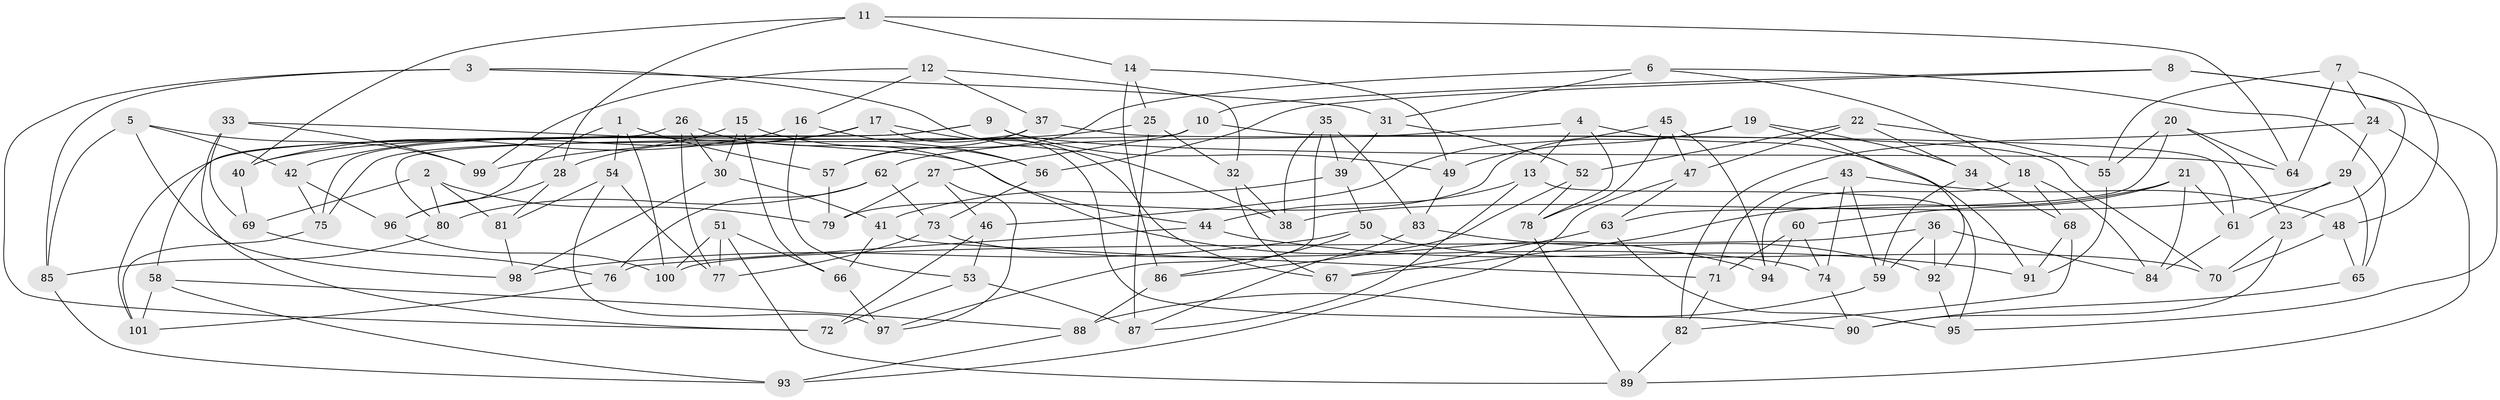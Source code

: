 // coarse degree distribution, {5: 0.1774193548387097, 6: 0.45161290322580644, 4: 0.3548387096774194, 3: 0.016129032258064516}
// Generated by graph-tools (version 1.1) at 2025/42/03/06/25 10:42:22]
// undirected, 101 vertices, 202 edges
graph export_dot {
graph [start="1"]
  node [color=gray90,style=filled];
  1;
  2;
  3;
  4;
  5;
  6;
  7;
  8;
  9;
  10;
  11;
  12;
  13;
  14;
  15;
  16;
  17;
  18;
  19;
  20;
  21;
  22;
  23;
  24;
  25;
  26;
  27;
  28;
  29;
  30;
  31;
  32;
  33;
  34;
  35;
  36;
  37;
  38;
  39;
  40;
  41;
  42;
  43;
  44;
  45;
  46;
  47;
  48;
  49;
  50;
  51;
  52;
  53;
  54;
  55;
  56;
  57;
  58;
  59;
  60;
  61;
  62;
  63;
  64;
  65;
  66;
  67;
  68;
  69;
  70;
  71;
  72;
  73;
  74;
  75;
  76;
  77;
  78;
  79;
  80;
  81;
  82;
  83;
  84;
  85;
  86;
  87;
  88;
  89;
  90;
  91;
  92;
  93;
  94;
  95;
  96;
  97;
  98;
  99;
  100;
  101;
  1 -- 100;
  1 -- 96;
  1 -- 54;
  1 -- 57;
  2 -- 81;
  2 -- 80;
  2 -- 69;
  2 -- 79;
  3 -- 85;
  3 -- 38;
  3 -- 72;
  3 -- 31;
  4 -- 78;
  4 -- 62;
  4 -- 13;
  4 -- 91;
  5 -- 85;
  5 -- 99;
  5 -- 98;
  5 -- 42;
  6 -- 31;
  6 -- 57;
  6 -- 18;
  6 -- 65;
  7 -- 64;
  7 -- 24;
  7 -- 48;
  7 -- 55;
  8 -- 23;
  8 -- 10;
  8 -- 95;
  8 -- 56;
  9 -- 75;
  9 -- 101;
  9 -- 49;
  9 -- 64;
  10 -- 80;
  10 -- 61;
  10 -- 27;
  11 -- 40;
  11 -- 64;
  11 -- 14;
  11 -- 28;
  12 -- 32;
  12 -- 16;
  12 -- 99;
  12 -- 37;
  13 -- 87;
  13 -- 95;
  13 -- 44;
  14 -- 25;
  14 -- 86;
  14 -- 49;
  15 -- 99;
  15 -- 66;
  15 -- 56;
  15 -- 30;
  16 -- 56;
  16 -- 40;
  16 -- 53;
  17 -- 28;
  17 -- 67;
  17 -- 42;
  17 -- 90;
  18 -- 84;
  18 -- 68;
  18 -- 94;
  19 -- 34;
  19 -- 79;
  19 -- 49;
  19 -- 92;
  20 -- 55;
  20 -- 64;
  20 -- 23;
  20 -- 63;
  21 -- 67;
  21 -- 60;
  21 -- 61;
  21 -- 84;
  22 -- 52;
  22 -- 55;
  22 -- 34;
  22 -- 47;
  23 -- 90;
  23 -- 70;
  24 -- 29;
  24 -- 82;
  24 -- 89;
  25 -- 87;
  25 -- 40;
  25 -- 32;
  26 -- 77;
  26 -- 94;
  26 -- 30;
  26 -- 58;
  27 -- 46;
  27 -- 79;
  27 -- 97;
  28 -- 81;
  28 -- 96;
  29 -- 38;
  29 -- 65;
  29 -- 61;
  30 -- 98;
  30 -- 41;
  31 -- 39;
  31 -- 52;
  32 -- 67;
  32 -- 38;
  33 -- 72;
  33 -- 99;
  33 -- 44;
  33 -- 69;
  34 -- 68;
  34 -- 59;
  35 -- 38;
  35 -- 83;
  35 -- 97;
  35 -- 39;
  36 -- 100;
  36 -- 84;
  36 -- 92;
  36 -- 59;
  37 -- 70;
  37 -- 75;
  37 -- 57;
  39 -- 41;
  39 -- 50;
  40 -- 69;
  41 -- 66;
  41 -- 71;
  42 -- 75;
  42 -- 96;
  43 -- 71;
  43 -- 48;
  43 -- 59;
  43 -- 74;
  44 -- 76;
  44 -- 91;
  45 -- 46;
  45 -- 94;
  45 -- 47;
  45 -- 78;
  46 -- 72;
  46 -- 53;
  47 -- 93;
  47 -- 63;
  48 -- 65;
  48 -- 70;
  49 -- 83;
  50 -- 70;
  50 -- 86;
  50 -- 98;
  51 -- 100;
  51 -- 77;
  51 -- 89;
  51 -- 66;
  52 -- 86;
  52 -- 78;
  53 -- 87;
  53 -- 72;
  54 -- 81;
  54 -- 97;
  54 -- 77;
  55 -- 91;
  56 -- 73;
  57 -- 79;
  58 -- 88;
  58 -- 101;
  58 -- 93;
  59 -- 88;
  60 -- 94;
  60 -- 74;
  60 -- 71;
  61 -- 84;
  62 -- 80;
  62 -- 73;
  62 -- 76;
  63 -- 95;
  63 -- 67;
  65 -- 90;
  66 -- 97;
  68 -- 82;
  68 -- 91;
  69 -- 76;
  71 -- 82;
  73 -- 74;
  73 -- 77;
  74 -- 90;
  75 -- 101;
  76 -- 101;
  78 -- 89;
  80 -- 85;
  81 -- 98;
  82 -- 89;
  83 -- 92;
  83 -- 87;
  85 -- 93;
  86 -- 88;
  88 -- 93;
  92 -- 95;
  96 -- 100;
}
